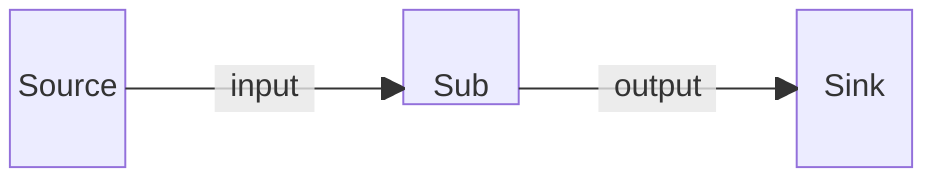 block-beta
    columns 7
    Source space:2 Sub space:2 Sink
    Source-- "input" -->Sub
    Sub-- "output" -->Sink

    classDef block height:48px,padding:8px;
    classDef hidden visibility:none;
    class Sub block
    class Source hidden
    class Sink hidden